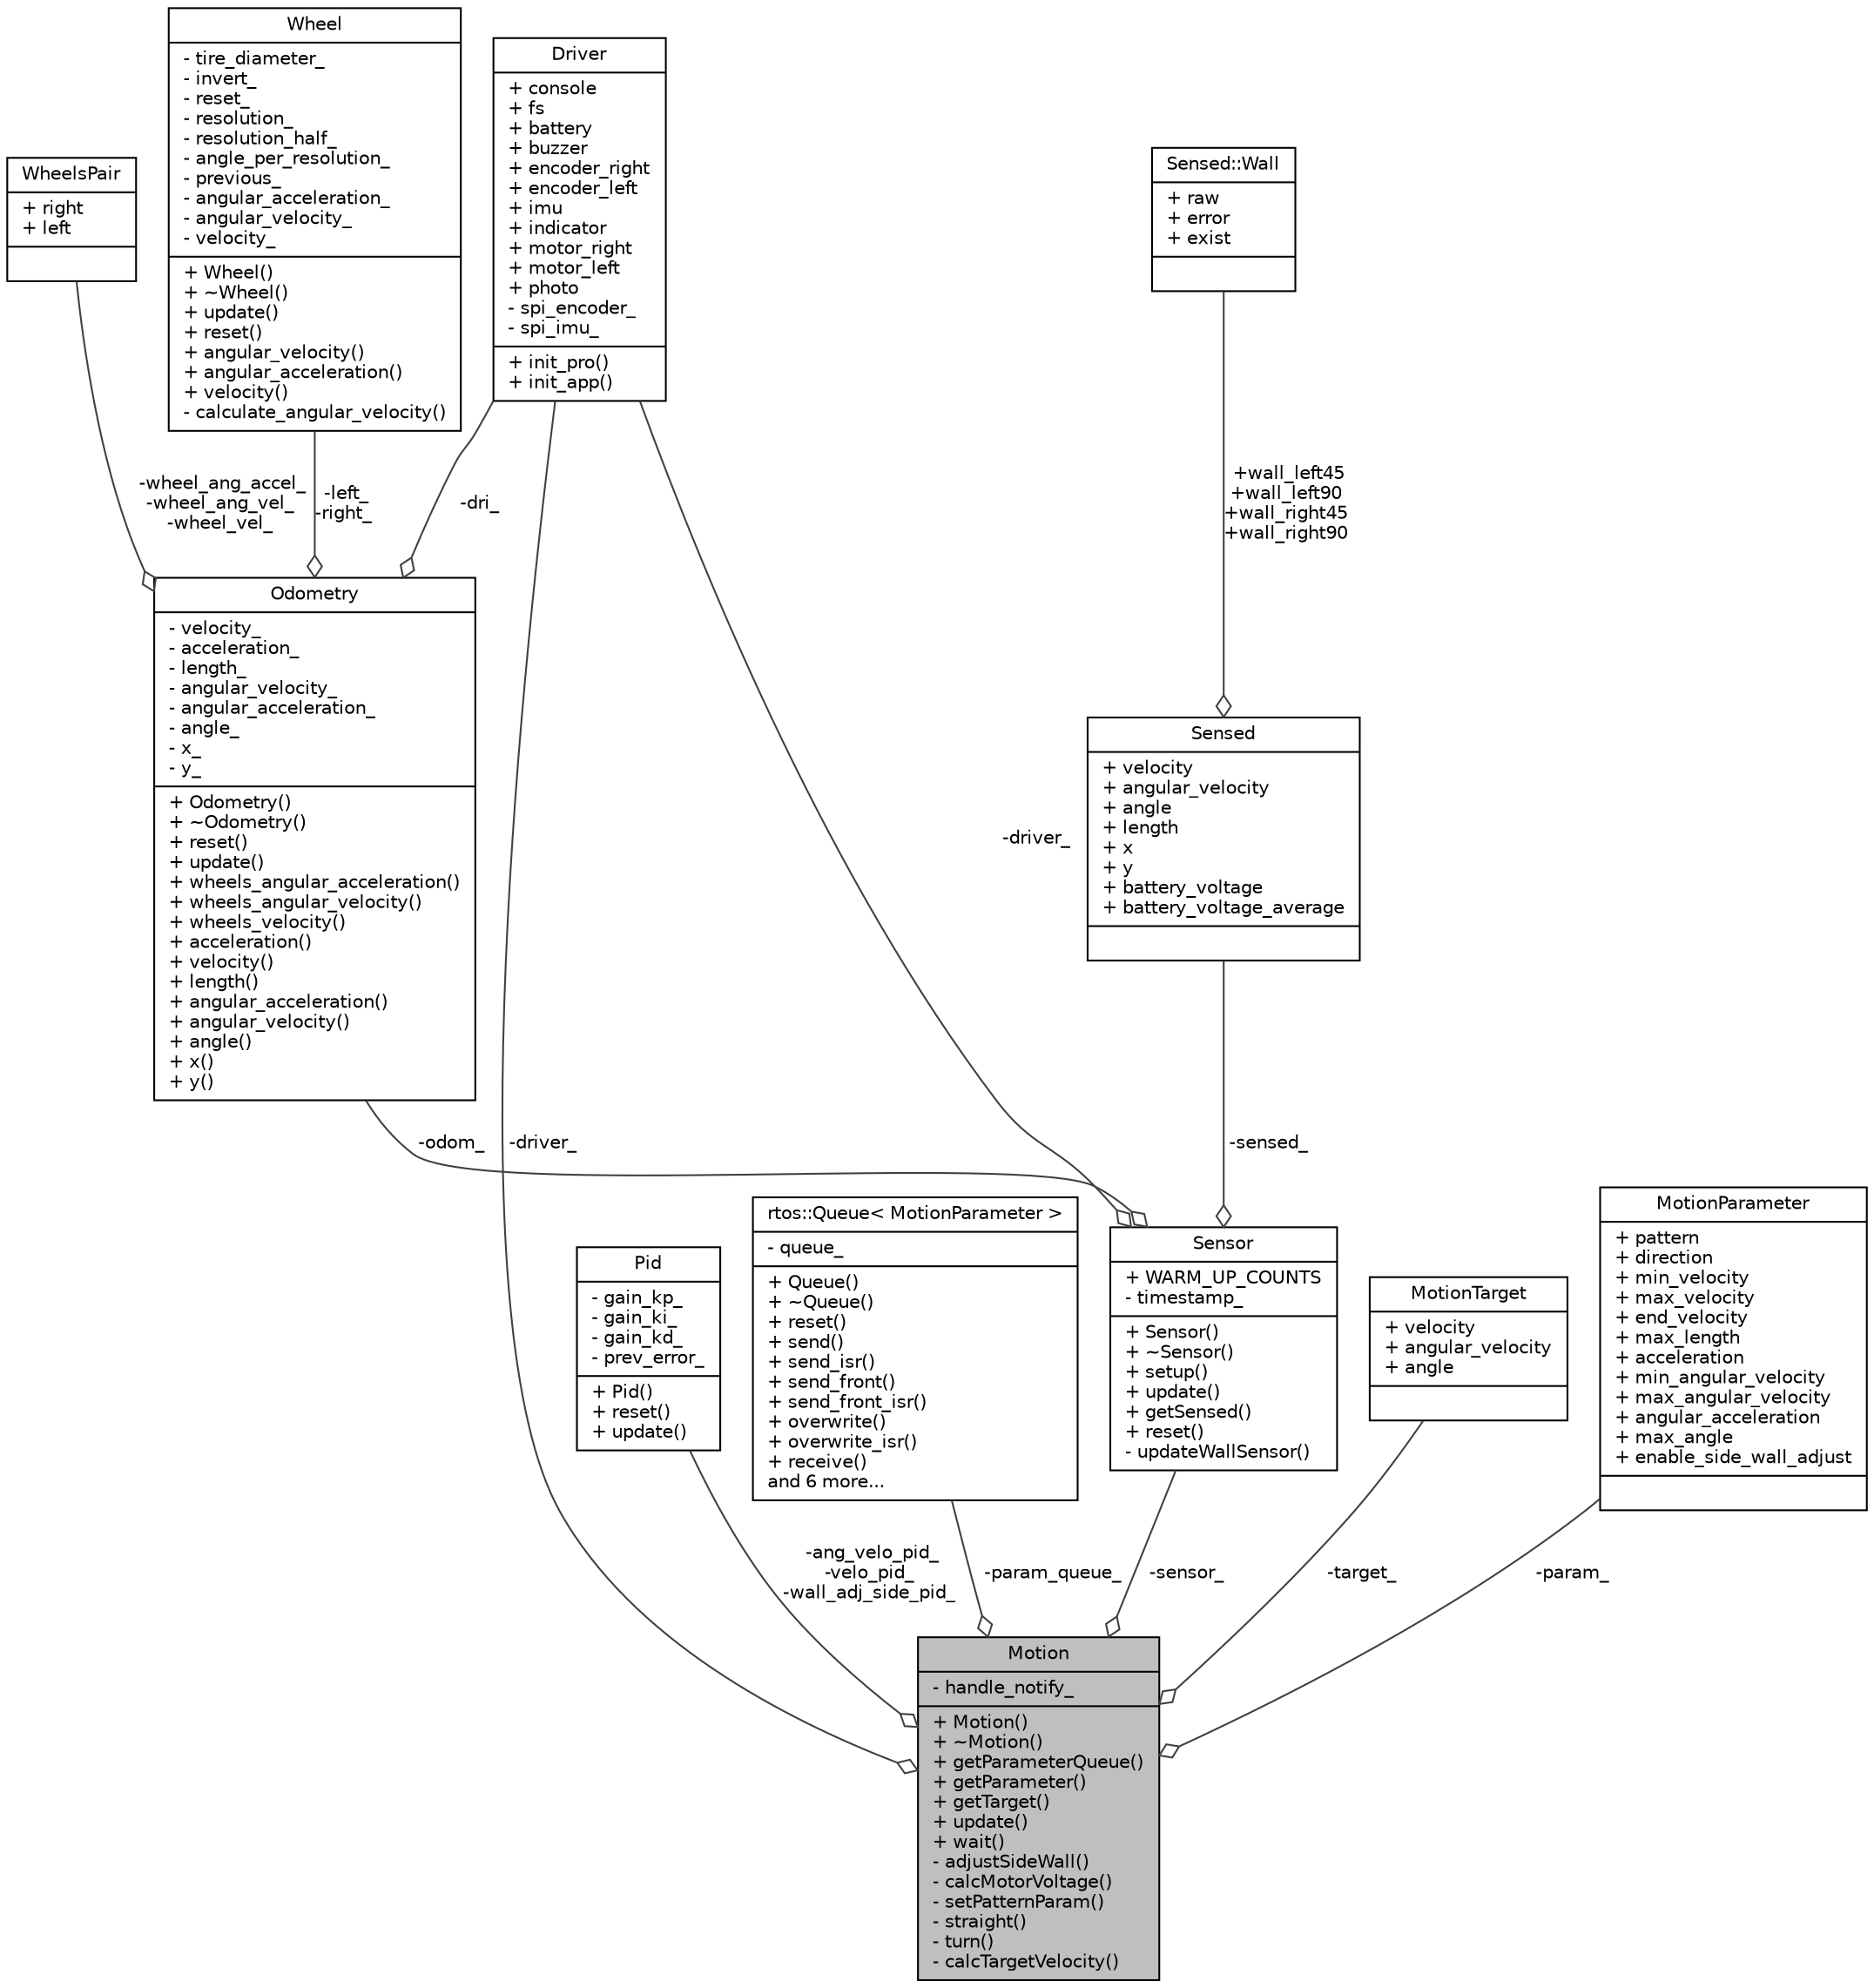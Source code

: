 digraph "Motion"
{
 // LATEX_PDF_SIZE
  edge [fontname="Helvetica",fontsize="10",labelfontname="Helvetica",labelfontsize="10"];
  node [fontname="Helvetica",fontsize="10",shape=record];
  Node1 [label="{Motion\n|- handle_notify_\l|+ Motion()\l+ ~Motion()\l+ getParameterQueue()\l+ getParameter()\l+ getTarget()\l+ update()\l+ wait()\l- adjustSideWall()\l- calcMotorVoltage()\l- setPatternParam()\l- straight()\l- turn()\l- calcTargetVelocity()\l}",height=0.2,width=0.4,color="black", fillcolor="grey75", style="filled", fontcolor="black",tooltip=" "];
  Node2 -> Node1 [color="grey25",fontsize="10",style="solid",label=" -driver_" ,arrowhead="odiamond",fontname="Helvetica"];
  Node2 [label="{Driver\n|+ console\l+ fs\l+ battery\l+ buzzer\l+ encoder_right\l+ encoder_left\l+ imu\l+ indicator\l+ motor_right\l+ motor_left\l+ photo\l- spi_encoder_\l- spi_imu_\l|+ init_pro()\l+ init_app()\l}",height=0.2,width=0.4,color="black", fillcolor="white", style="filled",URL="$structDriver.html",tooltip=" "];
  Node3 -> Node1 [color="grey25",fontsize="10",style="solid",label=" -ang_velo_pid_\n-velo_pid_\n-wall_adj_side_pid_" ,arrowhead="odiamond",fontname="Helvetica"];
  Node3 [label="{Pid\n|- gain_kp_\l- gain_ki_\l- gain_kd_\l- prev_error_\l|+ Pid()\l+ reset()\l+ update()\l}",height=0.2,width=0.4,color="black", fillcolor="white", style="filled",URL="$classPid.html",tooltip=" "];
  Node4 -> Node1 [color="grey25",fontsize="10",style="solid",label=" -param_queue_" ,arrowhead="odiamond",fontname="Helvetica"];
  Node4 [label="{rtos::Queue\< MotionParameter \>\n|- queue_\l|+ Queue()\l+ ~Queue()\l+ reset()\l+ send()\l+ send_isr()\l+ send_front()\l+ send_front_isr()\l+ overwrite()\l+ overwrite_isr()\l+ receive()\land 6 more...\l}",height=0.2,width=0.4,color="black", fillcolor="white", style="filled",URL="$classrtos_1_1Queue.html",tooltip=" "];
  Node5 -> Node1 [color="grey25",fontsize="10",style="solid",label=" -sensor_" ,arrowhead="odiamond",fontname="Helvetica"];
  Node5 [label="{Sensor\n|+ WARM_UP_COUNTS\l- timestamp_\l|+ Sensor()\l+ ~Sensor()\l+ setup()\l+ update()\l+ getSensed()\l+ reset()\l- updateWallSensor()\l}",height=0.2,width=0.4,color="black", fillcolor="white", style="filled",URL="$classSensor.html",tooltip=" "];
  Node2 -> Node5 [color="grey25",fontsize="10",style="solid",label=" -driver_" ,arrowhead="odiamond",fontname="Helvetica"];
  Node6 -> Node5 [color="grey25",fontsize="10",style="solid",label=" -sensed_" ,arrowhead="odiamond",fontname="Helvetica"];
  Node6 [label="{Sensed\n|+ velocity\l+ angular_velocity\l+ angle\l+ length\l+ x\l+ y\l+ battery_voltage\l+ battery_voltage_average\l|}",height=0.2,width=0.4,color="black", fillcolor="white", style="filled",URL="$structSensed.html",tooltip=" "];
  Node7 -> Node6 [color="grey25",fontsize="10",style="solid",label=" +wall_left45\n+wall_left90\n+wall_right45\n+wall_right90" ,arrowhead="odiamond",fontname="Helvetica"];
  Node7 [label="{Sensed::Wall\n|+ raw\l+ error\l+ exist\l|}",height=0.2,width=0.4,color="black", fillcolor="white", style="filled",URL="$structSensed_1_1Wall.html",tooltip=" "];
  Node8 -> Node5 [color="grey25",fontsize="10",style="solid",label=" -odom_" ,arrowhead="odiamond",fontname="Helvetica"];
  Node8 [label="{Odometry\n|- velocity_\l- acceleration_\l- length_\l- angular_velocity_\l- angular_acceleration_\l- angle_\l- x_\l- y_\l|+ Odometry()\l+ ~Odometry()\l+ reset()\l+ update()\l+ wheels_angular_acceleration()\l+ wheels_angular_velocity()\l+ wheels_velocity()\l+ acceleration()\l+ velocity()\l+ length()\l+ angular_acceleration()\l+ angular_velocity()\l+ angle()\l+ x()\l+ y()\l}",height=0.2,width=0.4,color="black", fillcolor="white", style="filled",URL="$classOdometry.html",tooltip=" "];
  Node2 -> Node8 [color="grey25",fontsize="10",style="solid",label=" -dri_" ,arrowhead="odiamond",fontname="Helvetica"];
  Node9 -> Node8 [color="grey25",fontsize="10",style="solid",label=" -left_\n-right_" ,arrowhead="odiamond",fontname="Helvetica"];
  Node9 [label="{Wheel\n|- tire_diameter_\l- invert_\l- reset_\l- resolution_\l- resolution_half_\l- angle_per_resolution_\l- previous_\l- angular_acceleration_\l- angular_velocity_\l- velocity_\l|+ Wheel()\l+ ~Wheel()\l+ update()\l+ reset()\l+ angular_velocity()\l+ angular_acceleration()\l+ velocity()\l- calculate_angular_velocity()\l}",height=0.2,width=0.4,color="black", fillcolor="white", style="filled",URL="$classWheel.html",tooltip="車輪から得られる車体情報を管理する"];
  Node10 -> Node8 [color="grey25",fontsize="10",style="solid",label=" -wheel_ang_accel_\n-wheel_ang_vel_\n-wheel_vel_" ,arrowhead="odiamond",fontname="Helvetica"];
  Node10 [label="{WheelsPair\n|+ right\l+ left\l|}",height=0.2,width=0.4,color="black", fillcolor="white", style="filled",URL="$structWheelsPair.html",tooltip="マウスの自己位置を推定する。 速度はエンコーダーから算出。 加速度はIMUから取得。 角速度はIMUから取得。 角加速度はIMUから算出。"];
  Node11 -> Node1 [color="grey25",fontsize="10",style="solid",label=" -target_" ,arrowhead="odiamond",fontname="Helvetica"];
  Node11 [label="{MotionTarget\n|+ velocity\l+ angular_velocity\l+ angle\l|}",height=0.2,width=0.4,color="black", fillcolor="white", style="filled",URL="$structMotionTarget.html",tooltip=" "];
  Node12 -> Node1 [color="grey25",fontsize="10",style="solid",label=" -param_" ,arrowhead="odiamond",fontname="Helvetica"];
  Node12 [label="{MotionParameter\n|+ pattern\l+ direction\l+ min_velocity\l+ max_velocity\l+ end_velocity\l+ max_length\l+ acceleration\l+ min_angular_velocity\l+ max_angular_velocity\l+ angular_acceleration\l+ max_angle\l+ enable_side_wall_adjust\l|}",height=0.2,width=0.4,color="black", fillcolor="white", style="filled",URL="$structMotionParameter.html",tooltip=" "];
}
